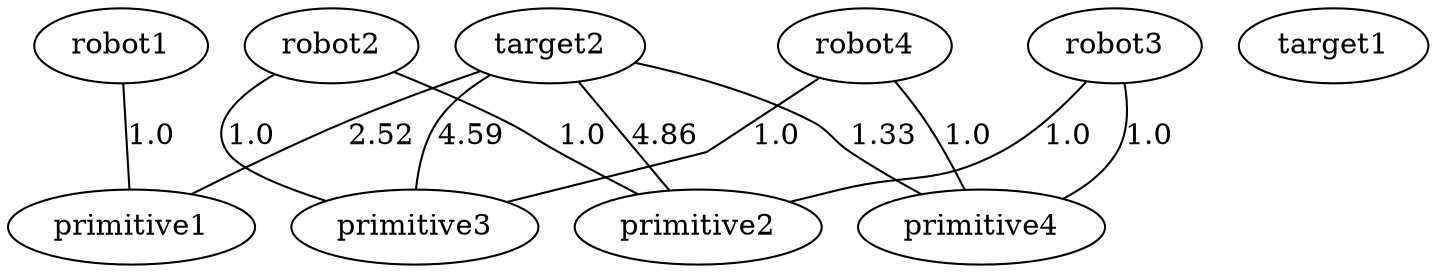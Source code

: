 strict graph {
	graph [bb="0,0,0,0"];
	node [label="\N"];
	robot1	 [pos="-225.000000,75.000000)"];
	primitive1	 [pos="-225.000000,0.000000)"];
	robot1 -- primitive1	 [label=1.0,
		weight=1.0];
	robot2	 [pos="-75.000000,75.000000)"];
	primitive2	 [pos="-75.000000,0.000000)"];
	robot2 -- primitive2	 [label=1.0,
		weight=1.0];
	primitive3	 [pos="75.000000,0.000000)"];
	robot2 -- primitive3	 [label=1.0,
		weight=1.0];
	robot3	 [pos="75.000000,75.000000)"];
	robot3 -- primitive2	 [label=1.0,
		weight=1.0];
	primitive4	 [pos="225.000000,0.000000)"];
	robot3 -- primitive4	 [label=1.0,
		weight=1.0];
	robot4	 [pos="225.000000,75.000000)"];
	robot4 -- primitive3	 [label=1.0,
		weight=1.0];
	robot4 -- primitive4	 [label=1.0,
		weight=1.0];
	target1	 [pos="-75.000000,-75.000000)"];
	target2	 [pos="75.000000,-75.000000)"];
	target2 -- primitive1	 [label=2.52,
		weight=2.52002024651];
	target2 -- primitive2	 [label=4.86,
		weight=4.86245965958];
	target2 -- primitive3	 [label=4.59,
		weight=4.5888171196];
	target2 -- primitive4	 [label=1.33,
		weight=1.32731926441];
}
